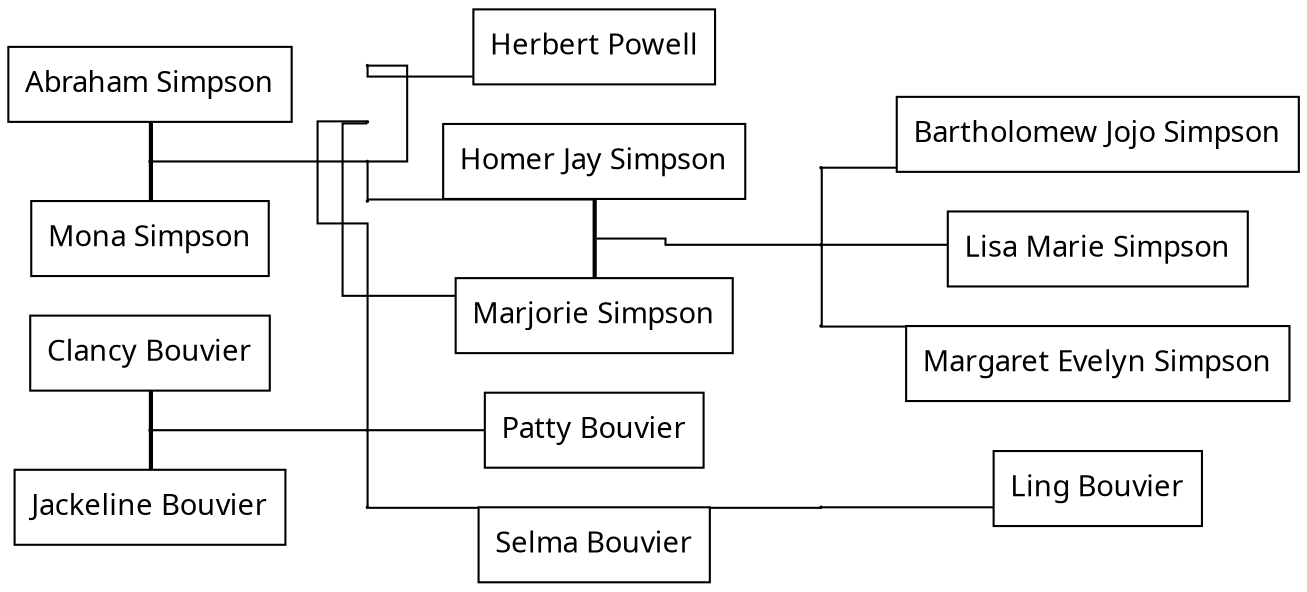 graph "Simpsons" {
graph [charset="UTF-8", rankdir="LR", splines="ortho"]
node [fontname="Sans", shape="record"]

// dpi 150


Abraham [label=" Abraham&nbsp;Simpson"]

Mona [label=" Mona&nbsp;Simpson"]

Clancy [label=" Clancy&nbsp;Bouvier"]

Jackeline [label=" Jackeline&nbsp;Bouvier"]

Herb [label=" Herbert&nbsp;Powell"]

Homer [label=" Homer&nbsp;Jay&nbsp;Simpson"]

Marge [label=" Marjorie&nbsp;Simpson"]

Patty [label=" Patty&nbsp;Bouvier"]

Selma [label=" Selma&nbsp;Bouvier"]

Bart [label=" Bartholomew&nbsp;Jojo&nbsp;Simpson"]

Lisa [label=" Lisa&nbsp;Marie&nbsp;Simpson"]

Maggie [label=" Margaret&nbsp;Evelyn&nbsp;Simpson"]

Ling [label=" Ling&nbsp;Bouvier"]

{rank=same; Mona -- Clancy [style=invis]}

{rank=same; Herb -- Homer -- Marge -- Patty -- Selma [style=invis]}

{rank=same; Bart -- Lisa -- Maggie -- Ling [style=invis]}

f0_p [height="0.01", shape="point", width="0.01"]
f0_c0 [height="0.01", shape="point", width="0.01"]
f0_c1 [height="0.01", shape="point", width="0.01"]
f0_c2 [height="0.01", shape="point", width="0.01"]
{rank=same; Abraham -- f0_p -- Mona [style=bold]}
{rank=same; f0_c0 -- f0_c1 -- f0_c2}
f0_p -- f0_c1
f0_c0 -- Herb
f0_c2 -- Homer

f1_p [height="0.01", shape="point", width="0.01"]
f1_c0 [height="0.01", shape="point", width="0.01"]
f1_c1 [height="0.01", shape="point", width="0.01"]
f1_c2 [height="0.01", shape="point", width="0.01"]
{rank=same; Clancy -- f1_p -- Jackeline [style=bold]}
{rank=same; f1_c0 -- f1_c1 -- f1_c2}
f1_p -- f1_c1
f1_c0 -- Marge
f1_c1 -- Patty
f1_c2 -- Selma

f2_p [height="0.01", shape="point", width="0.01"]
f2_c0 [height="0.01", shape="point", width="0.01"]
f2_c1 [height="0.01", shape="point", width="0.01"]
f2_c2 [height="0.01", shape="point", width="0.01"]
{rank=same; Homer -- f2_p -- Marge [style=bold]}
{rank=same; f2_c0 -- f2_c1 -- f2_c2}
f2_p -- f2_c1
f2_c0 -- Bart
f2_c1 -- Lisa
f2_c2 -- Maggie

f3_c [height="0.01", shape="point", width="0.01"]
Selma -- f3_c
f3_c -- Ling

}
